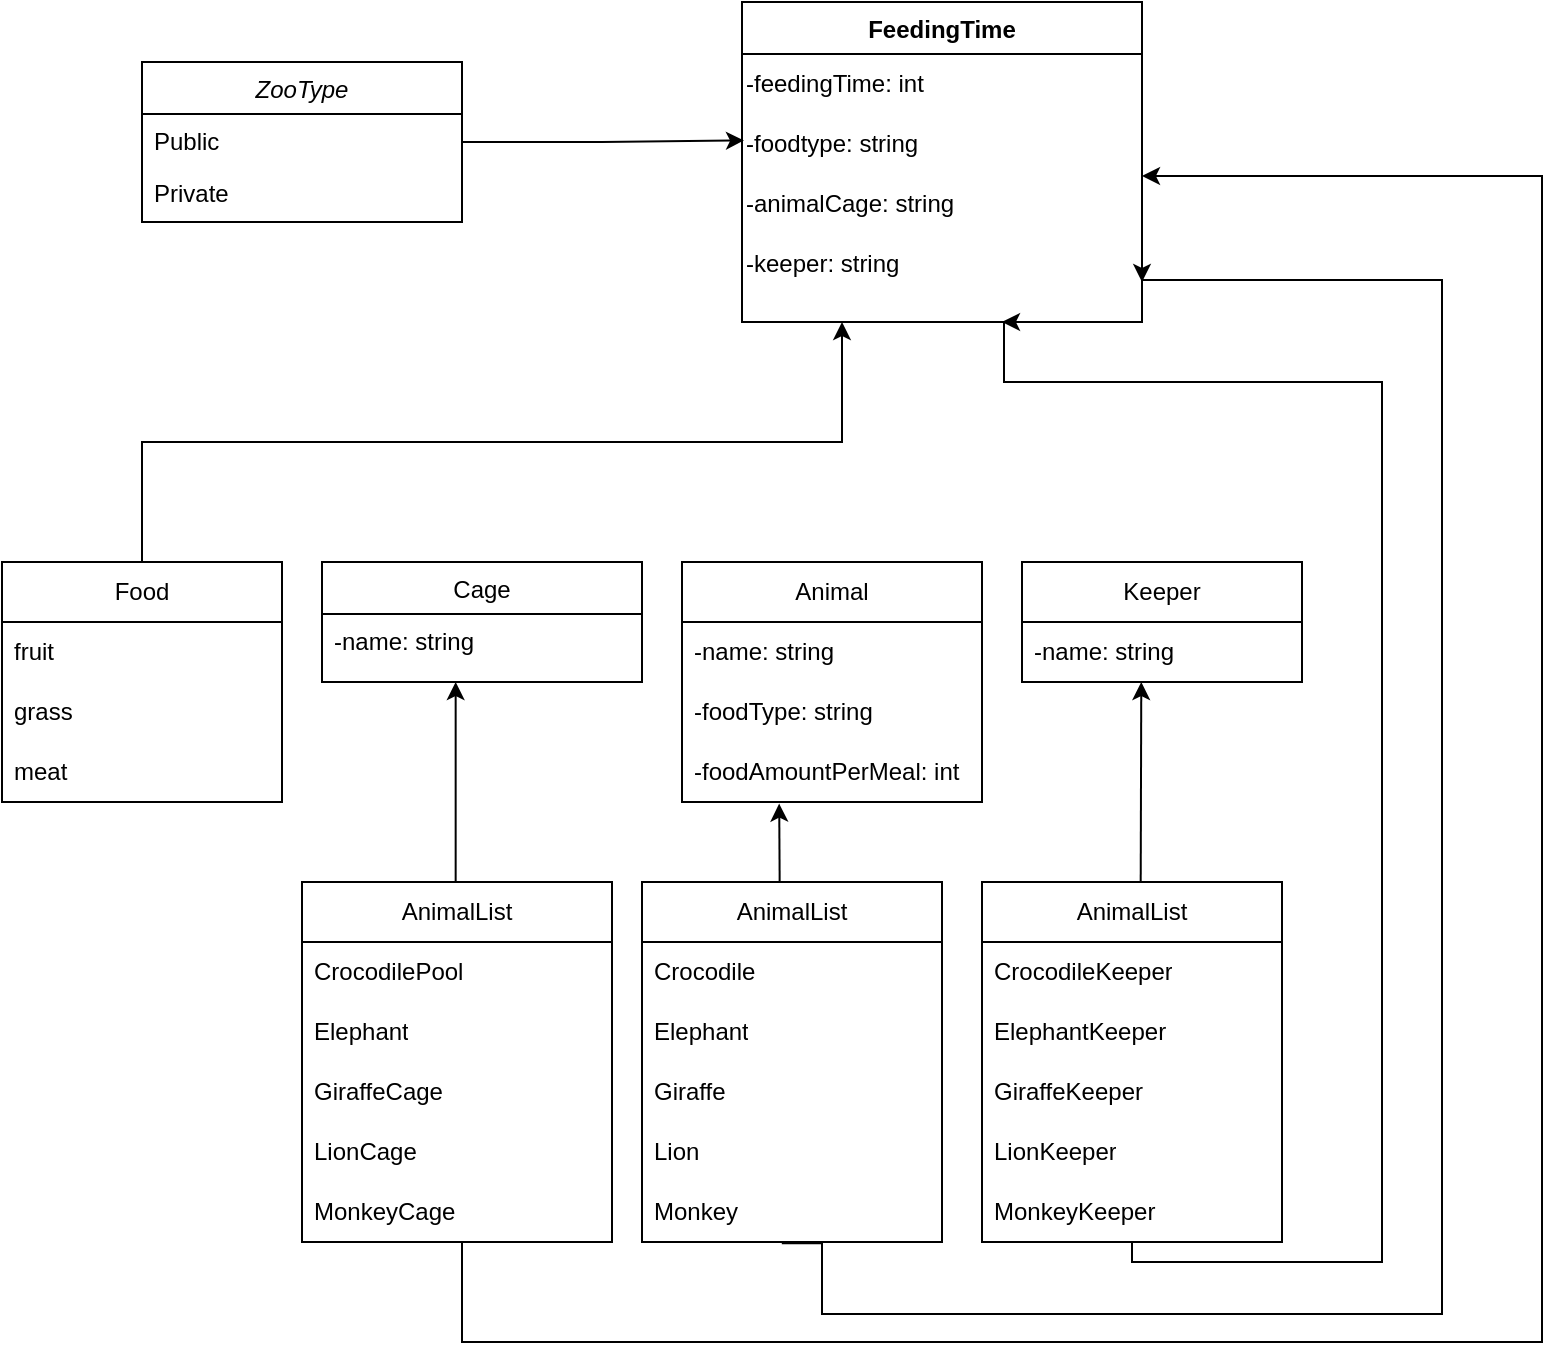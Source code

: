 <mxfile version="24.4.0" type="gitlab">
  <diagram id="C5RBs43oDa-KdzZeNtuy" name="Page-1">
    <mxGraphModel dx="1167" dy="657" grid="1" gridSize="10" guides="1" tooltips="1" connect="1" arrows="1" fold="0" page="1" pageScale="1" pageWidth="827" pageHeight="1169" math="0" shadow="0">
      <root>
        <mxCell id="WIyWlLk6GJQsqaUBKTNV-0" />
        <mxCell id="WIyWlLk6GJQsqaUBKTNV-1" parent="WIyWlLk6GJQsqaUBKTNV-0" />
        <mxCell id="RvtzG91UukL4k6K3S_9P-65" style="edgeStyle=orthogonalEdgeStyle;rounded=0;orthogonalLoop=1;jettySize=auto;html=1;entryX=0.005;entryY=0.441;entryDx=0;entryDy=0;entryPerimeter=0;" edge="1" parent="WIyWlLk6GJQsqaUBKTNV-1" source="zkfFHV4jXpPFQw0GAbJ--0" target="RvtzG91UukL4k6K3S_9P-70">
          <mxGeometry relative="1" as="geometry">
            <mxPoint x="360" y="110" as="targetPoint" />
          </mxGeometry>
        </mxCell>
        <mxCell id="zkfFHV4jXpPFQw0GAbJ--0" value="ZooType" style="swimlane;fontStyle=2;align=center;verticalAlign=top;childLayout=stackLayout;horizontal=1;startSize=26;horizontalStack=0;resizeParent=1;resizeLast=0;collapsible=1;marginBottom=0;rounded=0;shadow=0;strokeWidth=1;" parent="WIyWlLk6GJQsqaUBKTNV-1" vertex="1">
          <mxGeometry x="100" y="70" width="160" height="80" as="geometry">
            <mxRectangle x="230" y="140" width="160" height="26" as="alternateBounds" />
          </mxGeometry>
        </mxCell>
        <mxCell id="zkfFHV4jXpPFQw0GAbJ--1" value="Public" style="text;align=left;verticalAlign=top;spacingLeft=4;spacingRight=4;overflow=hidden;rotatable=0;points=[[0,0.5],[1,0.5]];portConstraint=eastwest;" parent="zkfFHV4jXpPFQw0GAbJ--0" vertex="1">
          <mxGeometry y="26" width="160" height="26" as="geometry" />
        </mxCell>
        <mxCell id="zkfFHV4jXpPFQw0GAbJ--3" value="Private" style="text;align=left;verticalAlign=top;spacingLeft=4;spacingRight=4;overflow=hidden;rotatable=0;points=[[0,0.5],[1,0.5]];portConstraint=eastwest;rounded=0;shadow=0;html=0;" parent="zkfFHV4jXpPFQw0GAbJ--0" vertex="1">
          <mxGeometry y="52" width="160" height="26" as="geometry" />
        </mxCell>
        <mxCell id="zkfFHV4jXpPFQw0GAbJ--6" value="Cage" style="swimlane;fontStyle=0;align=center;verticalAlign=top;childLayout=stackLayout;horizontal=1;startSize=26;horizontalStack=0;resizeParent=1;resizeLast=0;collapsible=1;marginBottom=0;rounded=0;shadow=0;strokeWidth=1;" parent="WIyWlLk6GJQsqaUBKTNV-1" vertex="1">
          <mxGeometry x="190" y="320" width="160" height="60" as="geometry">
            <mxRectangle x="130" y="380" width="160" height="26" as="alternateBounds" />
          </mxGeometry>
        </mxCell>
        <mxCell id="zkfFHV4jXpPFQw0GAbJ--7" value="-name: string" style="text;align=left;verticalAlign=top;spacingLeft=4;spacingRight=4;overflow=hidden;rotatable=0;points=[[0,0.5],[1,0.5]];portConstraint=eastwest;" parent="zkfFHV4jXpPFQw0GAbJ--6" vertex="1">
          <mxGeometry y="26" width="160" height="26" as="geometry" />
        </mxCell>
        <mxCell id="zkfFHV4jXpPFQw0GAbJ--17" value="FeedingTime" style="swimlane;fontStyle=1;align=center;verticalAlign=top;childLayout=stackLayout;horizontal=1;startSize=26;horizontalStack=0;resizeParent=1;resizeLast=0;collapsible=1;marginBottom=0;rounded=0;shadow=0;strokeWidth=1;" parent="WIyWlLk6GJQsqaUBKTNV-1" vertex="1">
          <mxGeometry x="400" y="40" width="200" height="160" as="geometry">
            <mxRectangle x="550" y="140" width="160" height="26" as="alternateBounds" />
          </mxGeometry>
        </mxCell>
        <mxCell id="RvtzG91UukL4k6K3S_9P-69" value="-feedingTime: int" style="text;html=1;align=left;verticalAlign=middle;resizable=0;points=[];autosize=1;strokeColor=none;fillColor=none;" vertex="1" parent="zkfFHV4jXpPFQw0GAbJ--17">
          <mxGeometry y="26" width="200" height="30" as="geometry" />
        </mxCell>
        <mxCell id="RvtzG91UukL4k6K3S_9P-70" value="-foodtype: string" style="text;html=1;align=left;verticalAlign=middle;resizable=0;points=[];autosize=1;strokeColor=none;fillColor=none;" vertex="1" parent="zkfFHV4jXpPFQw0GAbJ--17">
          <mxGeometry y="56" width="200" height="30" as="geometry" />
        </mxCell>
        <mxCell id="RvtzG91UukL4k6K3S_9P-71" value="-animalCage: string" style="text;html=1;align=left;verticalAlign=middle;resizable=0;points=[];autosize=1;strokeColor=none;fillColor=none;" vertex="1" parent="zkfFHV4jXpPFQw0GAbJ--17">
          <mxGeometry y="86" width="200" height="30" as="geometry" />
        </mxCell>
        <mxCell id="RvtzG91UukL4k6K3S_9P-67" value="-keeper: string" style="text;html=1;align=left;verticalAlign=middle;resizable=0;points=[];autosize=1;strokeColor=none;fillColor=none;" vertex="1" parent="zkfFHV4jXpPFQw0GAbJ--17">
          <mxGeometry y="116" width="200" height="30" as="geometry" />
        </mxCell>
        <mxCell id="RvtzG91UukL4k6K3S_9P-0" value="Keeper" style="swimlane;fontStyle=0;childLayout=stackLayout;horizontal=1;startSize=30;horizontalStack=0;resizeParent=1;resizeParentMax=0;resizeLast=0;collapsible=1;marginBottom=0;whiteSpace=wrap;html=1;" vertex="1" parent="WIyWlLk6GJQsqaUBKTNV-1">
          <mxGeometry x="540" y="320" width="140" height="60" as="geometry" />
        </mxCell>
        <mxCell id="RvtzG91UukL4k6K3S_9P-1" value="-name: string" style="text;strokeColor=none;fillColor=none;align=left;verticalAlign=middle;spacingLeft=4;spacingRight=4;overflow=hidden;points=[[0,0.5],[1,0.5]];portConstraint=eastwest;rotatable=0;whiteSpace=wrap;html=1;" vertex="1" parent="RvtzG91UukL4k6K3S_9P-0">
          <mxGeometry y="30" width="140" height="30" as="geometry" />
        </mxCell>
        <mxCell id="RvtzG91UukL4k6K3S_9P-74" style="edgeStyle=orthogonalEdgeStyle;rounded=0;orthogonalLoop=1;jettySize=auto;html=1;entryX=0.25;entryY=1;entryDx=0;entryDy=0;" edge="1" parent="WIyWlLk6GJQsqaUBKTNV-1" source="RvtzG91UukL4k6K3S_9P-4" target="zkfFHV4jXpPFQw0GAbJ--17">
          <mxGeometry relative="1" as="geometry">
            <Array as="points">
              <mxPoint x="100" y="260" />
              <mxPoint x="450" y="260" />
            </Array>
          </mxGeometry>
        </mxCell>
        <mxCell id="RvtzG91UukL4k6K3S_9P-4" value="Food" style="swimlane;fontStyle=0;childLayout=stackLayout;horizontal=1;startSize=30;horizontalStack=0;resizeParent=1;resizeParentMax=0;resizeLast=0;collapsible=1;marginBottom=0;whiteSpace=wrap;html=1;" vertex="1" parent="WIyWlLk6GJQsqaUBKTNV-1">
          <mxGeometry x="30" y="320" width="140" height="120" as="geometry" />
        </mxCell>
        <mxCell id="RvtzG91UukL4k6K3S_9P-60" value="fruit" style="text;strokeColor=none;fillColor=none;align=left;verticalAlign=middle;spacingLeft=4;spacingRight=4;overflow=hidden;points=[[0,0.5],[1,0.5]];portConstraint=eastwest;rotatable=0;whiteSpace=wrap;html=1;" vertex="1" parent="RvtzG91UukL4k6K3S_9P-4">
          <mxGeometry y="30" width="140" height="30" as="geometry" />
        </mxCell>
        <mxCell id="RvtzG91UukL4k6K3S_9P-61" value="grass" style="text;strokeColor=none;fillColor=none;align=left;verticalAlign=middle;spacingLeft=4;spacingRight=4;overflow=hidden;points=[[0,0.5],[1,0.5]];portConstraint=eastwest;rotatable=0;whiteSpace=wrap;html=1;" vertex="1" parent="RvtzG91UukL4k6K3S_9P-4">
          <mxGeometry y="60" width="140" height="30" as="geometry" />
        </mxCell>
        <mxCell id="RvtzG91UukL4k6K3S_9P-5" value="meat" style="text;strokeColor=none;fillColor=none;align=left;verticalAlign=middle;spacingLeft=4;spacingRight=4;overflow=hidden;points=[[0,0.5],[1,0.5]];portConstraint=eastwest;rotatable=0;whiteSpace=wrap;html=1;" vertex="1" parent="RvtzG91UukL4k6K3S_9P-4">
          <mxGeometry y="90" width="140" height="30" as="geometry" />
        </mxCell>
        <mxCell id="RvtzG91UukL4k6K3S_9P-22" value="Animal" style="swimlane;fontStyle=0;childLayout=stackLayout;horizontal=1;startSize=30;horizontalStack=0;resizeParent=1;resizeParentMax=0;resizeLast=0;collapsible=1;marginBottom=0;whiteSpace=wrap;html=1;" vertex="1" parent="WIyWlLk6GJQsqaUBKTNV-1">
          <mxGeometry x="370" y="320" width="150" height="120" as="geometry" />
        </mxCell>
        <mxCell id="RvtzG91UukL4k6K3S_9P-23" value="-name: string" style="text;strokeColor=none;fillColor=none;align=left;verticalAlign=middle;spacingLeft=4;spacingRight=4;overflow=hidden;points=[[0,0.5],[1,0.5]];portConstraint=eastwest;rotatable=0;whiteSpace=wrap;html=1;" vertex="1" parent="RvtzG91UukL4k6K3S_9P-22">
          <mxGeometry y="30" width="150" height="30" as="geometry" />
        </mxCell>
        <mxCell id="RvtzG91UukL4k6K3S_9P-24" value="-foodType: string" style="text;strokeColor=none;fillColor=none;align=left;verticalAlign=middle;spacingLeft=4;spacingRight=4;overflow=hidden;points=[[0,0.5],[1,0.5]];portConstraint=eastwest;rotatable=0;whiteSpace=wrap;html=1;" vertex="1" parent="RvtzG91UukL4k6K3S_9P-22">
          <mxGeometry y="60" width="150" height="30" as="geometry" />
        </mxCell>
        <mxCell id="RvtzG91UukL4k6K3S_9P-25" value="-foodAmountPerMeal: int" style="text;strokeColor=none;fillColor=none;align=left;verticalAlign=middle;spacingLeft=4;spacingRight=4;overflow=hidden;points=[[0,0.5],[1,0.5]];portConstraint=eastwest;rotatable=0;whiteSpace=wrap;html=1;" vertex="1" parent="RvtzG91UukL4k6K3S_9P-22">
          <mxGeometry y="90" width="150" height="30" as="geometry" />
        </mxCell>
        <mxCell id="RvtzG91UukL4k6K3S_9P-26" value="" style="endArrow=classic;html=1;rounded=0;exitX=0.459;exitY=0.018;exitDx=0;exitDy=0;exitPerimeter=0;entryX=0.324;entryY=1.027;entryDx=0;entryDy=0;entryPerimeter=0;" edge="1" parent="WIyWlLk6GJQsqaUBKTNV-1" source="RvtzG91UukL4k6K3S_9P-27" target="RvtzG91UukL4k6K3S_9P-25">
          <mxGeometry width="50" height="50" relative="1" as="geometry">
            <mxPoint x="400" y="470" as="sourcePoint" />
            <mxPoint x="400" y="440" as="targetPoint" />
          </mxGeometry>
        </mxCell>
        <mxCell id="RvtzG91UukL4k6K3S_9P-56" style="edgeStyle=orthogonalEdgeStyle;rounded=0;orthogonalLoop=1;jettySize=auto;html=1;exitX=0.466;exitY=1.021;exitDx=0;exitDy=0;exitPerimeter=0;" edge="1" parent="WIyWlLk6GJQsqaUBKTNV-1" source="RvtzG91UukL4k6K3S_9P-38">
          <mxGeometry relative="1" as="geometry">
            <mxPoint x="600" y="180" as="targetPoint" />
            <mxPoint x="404" y="676" as="sourcePoint" />
            <Array as="points">
              <mxPoint x="440" y="661" />
              <mxPoint x="440" y="696" />
              <mxPoint x="750" y="696" />
              <mxPoint x="750" y="179" />
              <mxPoint x="600" y="179" />
            </Array>
          </mxGeometry>
        </mxCell>
        <mxCell id="RvtzG91UukL4k6K3S_9P-27" value="AnimalList" style="swimlane;fontStyle=0;childLayout=stackLayout;horizontal=1;startSize=30;horizontalStack=0;resizeParent=1;resizeParentMax=0;resizeLast=0;collapsible=1;marginBottom=0;whiteSpace=wrap;html=1;" vertex="1" parent="WIyWlLk6GJQsqaUBKTNV-1">
          <mxGeometry x="350" y="480" width="150" height="180" as="geometry" />
        </mxCell>
        <mxCell id="RvtzG91UukL4k6K3S_9P-28" value="Crocodile" style="text;strokeColor=none;fillColor=none;align=left;verticalAlign=middle;spacingLeft=4;spacingRight=4;overflow=hidden;points=[[0,0.5],[1,0.5]];portConstraint=eastwest;rotatable=0;whiteSpace=wrap;html=1;" vertex="1" parent="RvtzG91UukL4k6K3S_9P-27">
          <mxGeometry y="30" width="150" height="30" as="geometry" />
        </mxCell>
        <mxCell id="RvtzG91UukL4k6K3S_9P-29" value="Elephant" style="text;strokeColor=none;fillColor=none;align=left;verticalAlign=middle;spacingLeft=4;spacingRight=4;overflow=hidden;points=[[0,0.5],[1,0.5]];portConstraint=eastwest;rotatable=0;whiteSpace=wrap;html=1;" vertex="1" parent="RvtzG91UukL4k6K3S_9P-27">
          <mxGeometry y="60" width="150" height="30" as="geometry" />
        </mxCell>
        <mxCell id="RvtzG91UukL4k6K3S_9P-30" value="Giraffe" style="text;strokeColor=none;fillColor=none;align=left;verticalAlign=middle;spacingLeft=4;spacingRight=4;overflow=hidden;points=[[0,0.5],[1,0.5]];portConstraint=eastwest;rotatable=0;whiteSpace=wrap;html=1;" vertex="1" parent="RvtzG91UukL4k6K3S_9P-27">
          <mxGeometry y="90" width="150" height="30" as="geometry" />
        </mxCell>
        <mxCell id="RvtzG91UukL4k6K3S_9P-39" value="Lion" style="text;strokeColor=none;fillColor=none;align=left;verticalAlign=middle;spacingLeft=4;spacingRight=4;overflow=hidden;points=[[0,0.5],[1,0.5]];portConstraint=eastwest;rotatable=0;whiteSpace=wrap;html=1;" vertex="1" parent="RvtzG91UukL4k6K3S_9P-27">
          <mxGeometry y="120" width="150" height="30" as="geometry" />
        </mxCell>
        <mxCell id="RvtzG91UukL4k6K3S_9P-38" value="Monkey" style="text;strokeColor=none;fillColor=none;align=left;verticalAlign=middle;spacingLeft=4;spacingRight=4;overflow=hidden;points=[[0,0.5],[1,0.5]];portConstraint=eastwest;rotatable=0;whiteSpace=wrap;html=1;" vertex="1" parent="RvtzG91UukL4k6K3S_9P-27">
          <mxGeometry y="150" width="150" height="30" as="geometry" />
        </mxCell>
        <mxCell id="RvtzG91UukL4k6K3S_9P-36" value="" style="endArrow=classic;html=1;rounded=0;entryX=0.426;entryY=1.001;entryDx=0;entryDy=0;entryPerimeter=0;exitX=0.529;exitY=0.009;exitDx=0;exitDy=0;exitPerimeter=0;" edge="1" parent="WIyWlLk6GJQsqaUBKTNV-1" source="RvtzG91UukL4k6K3S_9P-40" target="RvtzG91UukL4k6K3S_9P-1">
          <mxGeometry width="50" height="50" relative="1" as="geometry">
            <mxPoint x="560" y="480" as="sourcePoint" />
            <mxPoint x="561.6" y="380.0" as="targetPoint" />
          </mxGeometry>
        </mxCell>
        <mxCell id="RvtzG91UukL4k6K3S_9P-73" style="edgeStyle=orthogonalEdgeStyle;rounded=0;orthogonalLoop=1;jettySize=auto;html=1;" edge="1" parent="WIyWlLk6GJQsqaUBKTNV-1" source="RvtzG91UukL4k6K3S_9P-40">
          <mxGeometry relative="1" as="geometry">
            <mxPoint x="530" y="200" as="targetPoint" />
            <Array as="points">
              <mxPoint x="595" y="670" />
              <mxPoint x="720" y="670" />
              <mxPoint x="720" y="230" />
              <mxPoint x="531" y="230" />
              <mxPoint x="531" y="200" />
            </Array>
          </mxGeometry>
        </mxCell>
        <mxCell id="RvtzG91UukL4k6K3S_9P-40" value="AnimalList" style="swimlane;fontStyle=0;childLayout=stackLayout;horizontal=1;startSize=30;horizontalStack=0;resizeParent=1;resizeParentMax=0;resizeLast=0;collapsible=1;marginBottom=0;whiteSpace=wrap;html=1;" vertex="1" parent="WIyWlLk6GJQsqaUBKTNV-1">
          <mxGeometry x="520" y="480" width="150" height="180" as="geometry" />
        </mxCell>
        <mxCell id="RvtzG91UukL4k6K3S_9P-41" value="CrocodileKeeper" style="text;strokeColor=none;fillColor=none;align=left;verticalAlign=middle;spacingLeft=4;spacingRight=4;overflow=hidden;points=[[0,0.5],[1,0.5]];portConstraint=eastwest;rotatable=0;whiteSpace=wrap;html=1;" vertex="1" parent="RvtzG91UukL4k6K3S_9P-40">
          <mxGeometry y="30" width="150" height="30" as="geometry" />
        </mxCell>
        <mxCell id="RvtzG91UukL4k6K3S_9P-42" value="ElephantKeeper" style="text;strokeColor=none;fillColor=none;align=left;verticalAlign=middle;spacingLeft=4;spacingRight=4;overflow=hidden;points=[[0,0.5],[1,0.5]];portConstraint=eastwest;rotatable=0;whiteSpace=wrap;html=1;" vertex="1" parent="RvtzG91UukL4k6K3S_9P-40">
          <mxGeometry y="60" width="150" height="30" as="geometry" />
        </mxCell>
        <mxCell id="RvtzG91UukL4k6K3S_9P-43" value="GiraffeKeeper" style="text;strokeColor=none;fillColor=none;align=left;verticalAlign=middle;spacingLeft=4;spacingRight=4;overflow=hidden;points=[[0,0.5],[1,0.5]];portConstraint=eastwest;rotatable=0;whiteSpace=wrap;html=1;" vertex="1" parent="RvtzG91UukL4k6K3S_9P-40">
          <mxGeometry y="90" width="150" height="30" as="geometry" />
        </mxCell>
        <mxCell id="RvtzG91UukL4k6K3S_9P-44" value="LionKeeper" style="text;strokeColor=none;fillColor=none;align=left;verticalAlign=middle;spacingLeft=4;spacingRight=4;overflow=hidden;points=[[0,0.5],[1,0.5]];portConstraint=eastwest;rotatable=0;whiteSpace=wrap;html=1;" vertex="1" parent="RvtzG91UukL4k6K3S_9P-40">
          <mxGeometry y="120" width="150" height="30" as="geometry" />
        </mxCell>
        <mxCell id="RvtzG91UukL4k6K3S_9P-45" value="MonkeyKeeper" style="text;strokeColor=none;fillColor=none;align=left;verticalAlign=middle;spacingLeft=4;spacingRight=4;overflow=hidden;points=[[0,0.5],[1,0.5]];portConstraint=eastwest;rotatable=0;whiteSpace=wrap;html=1;" vertex="1" parent="RvtzG91UukL4k6K3S_9P-40">
          <mxGeometry y="150" width="150" height="30" as="geometry" />
        </mxCell>
        <mxCell id="RvtzG91UukL4k6K3S_9P-54" style="edgeStyle=orthogonalEdgeStyle;rounded=0;orthogonalLoop=1;jettySize=auto;html=1;" edge="1" parent="WIyWlLk6GJQsqaUBKTNV-1">
          <mxGeometry relative="1" as="geometry">
            <mxPoint x="231.997" y="660" as="sourcePoint" />
            <mxPoint x="600" y="127" as="targetPoint" />
            <Array as="points">
              <mxPoint x="260" y="660" />
              <mxPoint x="260" y="710" />
              <mxPoint x="800" y="710" />
              <mxPoint x="800" y="127" />
            </Array>
          </mxGeometry>
        </mxCell>
        <mxCell id="RvtzG91UukL4k6K3S_9P-46" value="AnimalList" style="swimlane;fontStyle=0;childLayout=stackLayout;horizontal=1;startSize=30;horizontalStack=0;resizeParent=1;resizeParentMax=0;resizeLast=0;collapsible=1;marginBottom=0;whiteSpace=wrap;html=1;" vertex="1" parent="WIyWlLk6GJQsqaUBKTNV-1">
          <mxGeometry x="180" y="480" width="155" height="180" as="geometry" />
        </mxCell>
        <mxCell id="RvtzG91UukL4k6K3S_9P-47" value="CrocodilePool" style="text;strokeColor=none;fillColor=none;align=left;verticalAlign=middle;spacingLeft=4;spacingRight=4;overflow=hidden;points=[[0,0.5],[1,0.5]];portConstraint=eastwest;rotatable=0;whiteSpace=wrap;html=1;" vertex="1" parent="RvtzG91UukL4k6K3S_9P-46">
          <mxGeometry y="30" width="155" height="30" as="geometry" />
        </mxCell>
        <mxCell id="RvtzG91UukL4k6K3S_9P-48" value="Elephant" style="text;strokeColor=none;fillColor=none;align=left;verticalAlign=middle;spacingLeft=4;spacingRight=4;overflow=hidden;points=[[0,0.5],[1,0.5]];portConstraint=eastwest;rotatable=0;whiteSpace=wrap;html=1;" vertex="1" parent="RvtzG91UukL4k6K3S_9P-46">
          <mxGeometry y="60" width="155" height="30" as="geometry" />
        </mxCell>
        <mxCell id="RvtzG91UukL4k6K3S_9P-49" value="GiraffeCage" style="text;strokeColor=none;fillColor=none;align=left;verticalAlign=middle;spacingLeft=4;spacingRight=4;overflow=hidden;points=[[0,0.5],[1,0.5]];portConstraint=eastwest;rotatable=0;whiteSpace=wrap;html=1;" vertex="1" parent="RvtzG91UukL4k6K3S_9P-46">
          <mxGeometry y="90" width="155" height="30" as="geometry" />
        </mxCell>
        <mxCell id="RvtzG91UukL4k6K3S_9P-50" value="LionCage" style="text;strokeColor=none;fillColor=none;align=left;verticalAlign=middle;spacingLeft=4;spacingRight=4;overflow=hidden;points=[[0,0.5],[1,0.5]];portConstraint=eastwest;rotatable=0;whiteSpace=wrap;html=1;" vertex="1" parent="RvtzG91UukL4k6K3S_9P-46">
          <mxGeometry y="120" width="155" height="30" as="geometry" />
        </mxCell>
        <mxCell id="RvtzG91UukL4k6K3S_9P-51" value="MonkeyCage" style="text;strokeColor=none;fillColor=none;align=left;verticalAlign=middle;spacingLeft=4;spacingRight=4;overflow=hidden;points=[[0,0.5],[1,0.5]];portConstraint=eastwest;rotatable=0;whiteSpace=wrap;html=1;" vertex="1" parent="RvtzG91UukL4k6K3S_9P-46">
          <mxGeometry y="150" width="155" height="30" as="geometry" />
        </mxCell>
        <mxCell id="RvtzG91UukL4k6K3S_9P-52" value="" style="endArrow=classic;html=1;rounded=0;entryX=0.426;entryY=1.001;entryDx=0;entryDy=0;entryPerimeter=0;" edge="1" parent="WIyWlLk6GJQsqaUBKTNV-1">
          <mxGeometry width="50" height="50" relative="1" as="geometry">
            <mxPoint x="256.83" y="480" as="sourcePoint" />
            <mxPoint x="256.83" y="380" as="targetPoint" />
          </mxGeometry>
        </mxCell>
      </root>
    </mxGraphModel>
  </diagram>
</mxfile>
